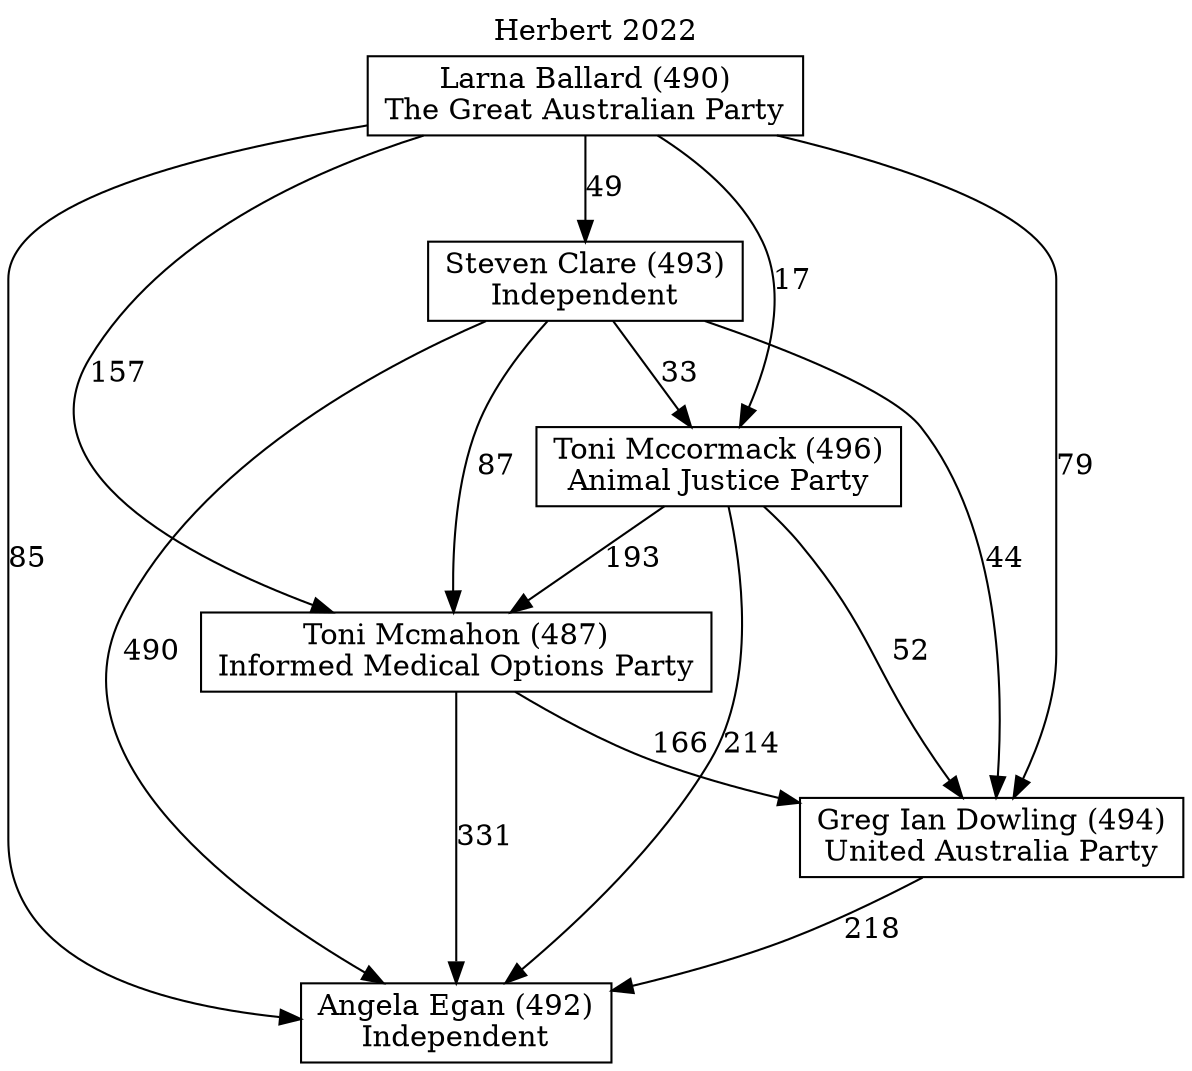 // House preference flow
digraph "Angela Egan (492)_Herbert_2022" {
	graph [label="Herbert 2022" labelloc=t mclimit=10]
	node [shape=box]
	"Toni Mcmahon (487)" [label="Toni Mcmahon (487)
Informed Medical Options Party"]
	"Angela Egan (492)" [label="Angela Egan (492)
Independent"]
	"Steven Clare (493)" [label="Steven Clare (493)
Independent"]
	"Toni Mccormack (496)" [label="Toni Mccormack (496)
Animal Justice Party"]
	"Greg Ian Dowling (494)" [label="Greg Ian Dowling (494)
United Australia Party"]
	"Larna Ballard (490)" [label="Larna Ballard (490)
The Great Australian Party"]
	"Toni Mcmahon (487)" -> "Greg Ian Dowling (494)" [label=166]
	"Toni Mcmahon (487)" -> "Angela Egan (492)" [label=331]
	"Greg Ian Dowling (494)" -> "Angela Egan (492)" [label=218]
	"Steven Clare (493)" -> "Toni Mccormack (496)" [label=33]
	"Larna Ballard (490)" -> "Greg Ian Dowling (494)" [label=79]
	"Toni Mccormack (496)" -> "Angela Egan (492)" [label=214]
	"Steven Clare (493)" -> "Angela Egan (492)" [label=490]
	"Steven Clare (493)" -> "Greg Ian Dowling (494)" [label=44]
	"Larna Ballard (490)" -> "Angela Egan (492)" [label=85]
	"Larna Ballard (490)" -> "Toni Mcmahon (487)" [label=157]
	"Steven Clare (493)" -> "Toni Mcmahon (487)" [label=87]
	"Larna Ballard (490)" -> "Steven Clare (493)" [label=49]
	"Larna Ballard (490)" -> "Toni Mccormack (496)" [label=17]
	"Toni Mccormack (496)" -> "Toni Mcmahon (487)" [label=193]
	"Toni Mccormack (496)" -> "Greg Ian Dowling (494)" [label=52]
}

